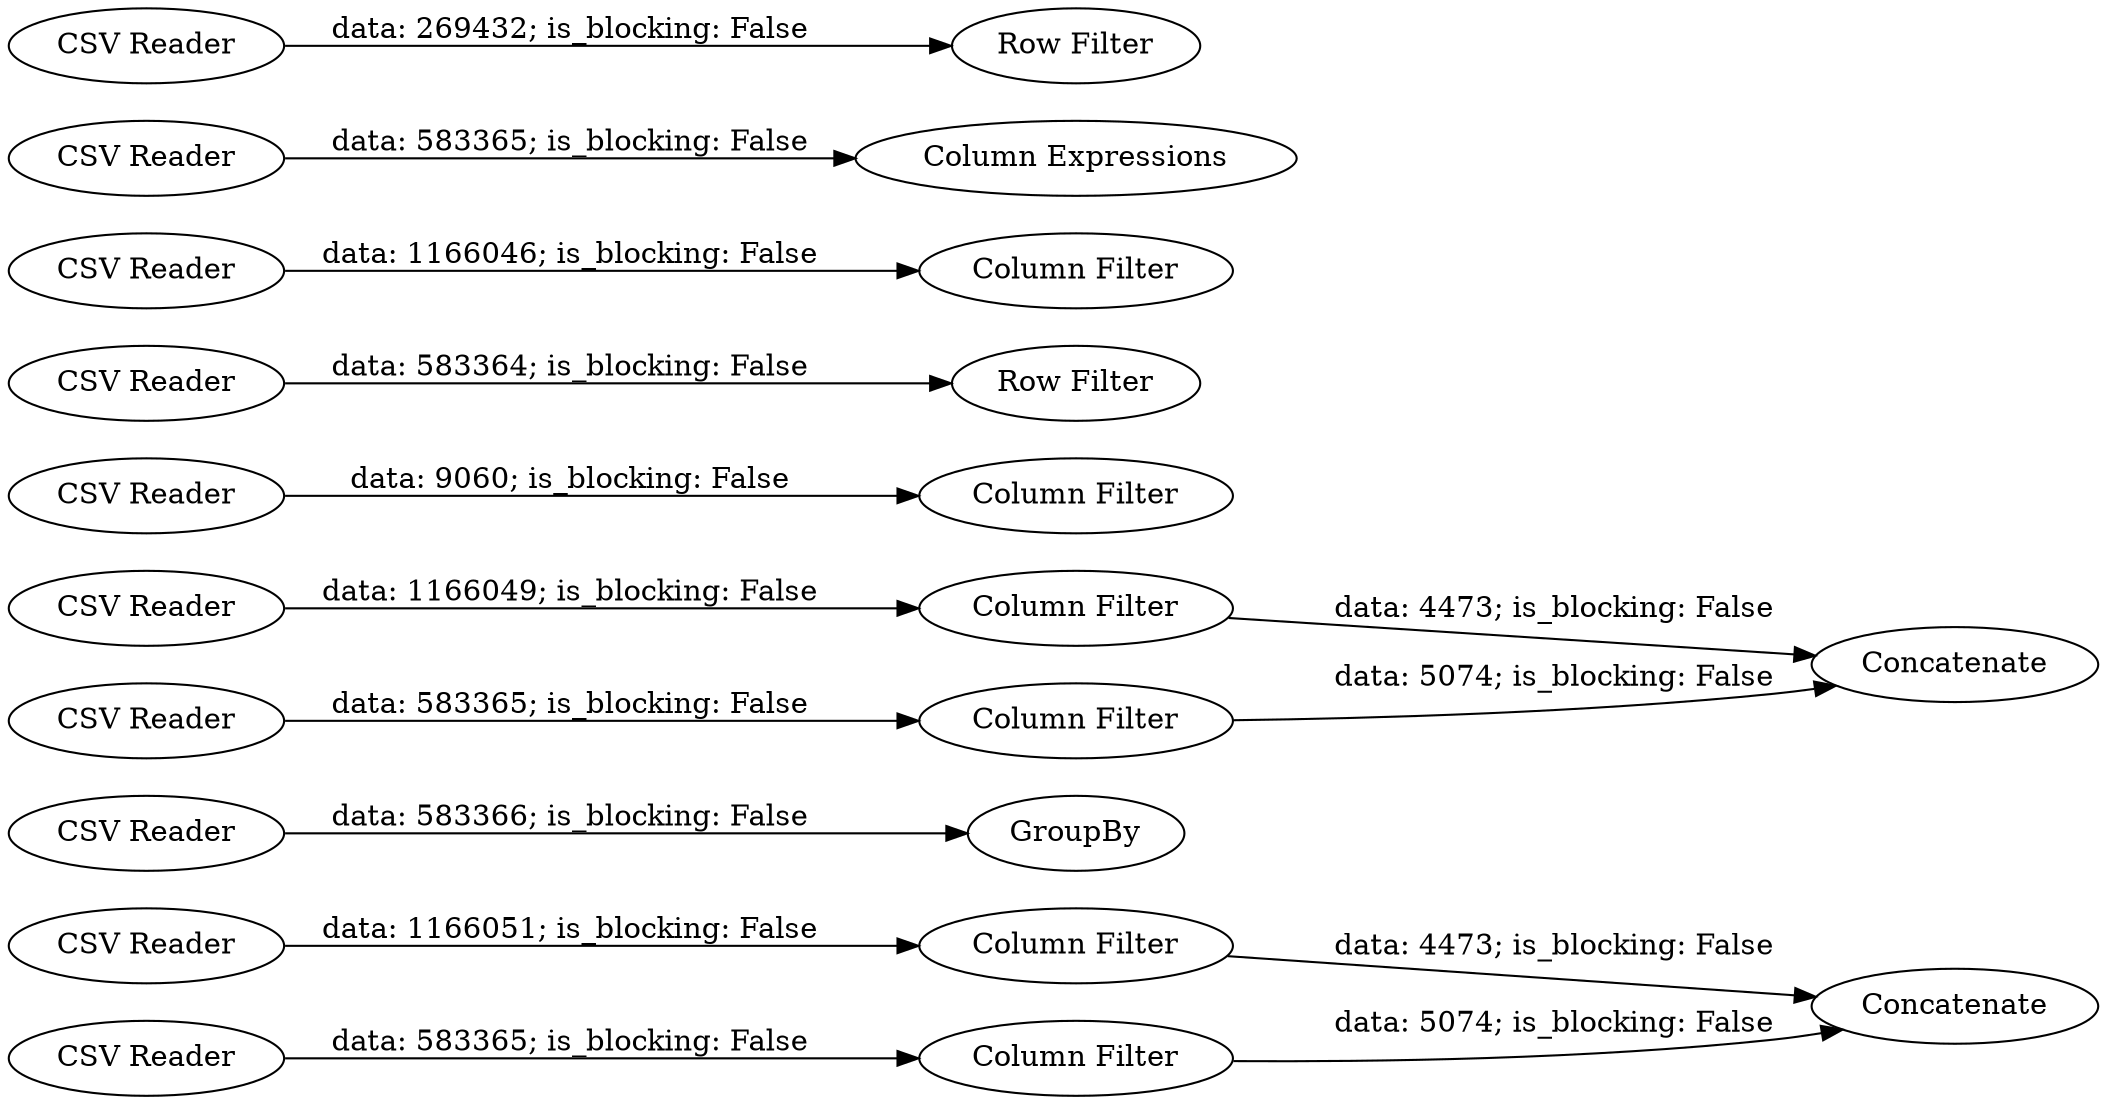 digraph {
	"8575935211557511820_19" [label=Concatenate]
	"8575935211557511820_18" [label=GroupBy]
	"8575935211557511820_20" [label="CSV Reader"]
	"-1230406563430343902_25" [label="Column Filter"]
	"-1230406563430343902_28" [label=Concatenate]
	"8575935211557511820_23" [label="Column Filter"]
	"8575935211557511820_12" [label="Column Filter"]
	"8575935211557511820_6" [label="CSV Reader"]
	"-1230406563430343902_26" [label="CSV Reader"]
	"8575935211557511820_8" [label="CSV Reader"]
	"8575935211557511820_14" [label="Column Expressions"]
	"8575935211557511820_10" [label="Row Filter"]
	"8575935211557511820_7" [label="CSV Reader"]
	"8575935211557511820_22" [label="Column Filter"]
	"8575935211557511820_15" [label="CSV Reader"]
	"8575935211557511820_9" [label="Row Filter"]
	"8575935211557511820_5" [label="CSV Reader"]
	"-1230406563430343902_27" [label="Column Filter"]
	"8575935211557511820_11" [label="Column Filter"]
	"8575935211557511820_16" [label="CSV Reader"]
	"8575935211557511820_21" [label="CSV Reader"]
	"-1230406563430343902_24" [label="CSV Reader"]
	"8575935211557511820_20" -> "8575935211557511820_22" [label="data: 583365; is_blocking: False"]
	"-1230406563430343902_25" -> "-1230406563430343902_28" [label="data: 5074; is_blocking: False"]
	"8575935211557511820_6" -> "8575935211557511820_10" [label="data: 583364; is_blocking: False"]
	"8575935211557511820_16" -> "8575935211557511820_18" [label="data: 583366; is_blocking: False"]
	"8575935211557511820_7" -> "8575935211557511820_12" [label="data: 9060; is_blocking: False"]
	"8575935211557511820_5" -> "8575935211557511820_9" [label="data: 269432; is_blocking: False"]
	"8575935211557511820_22" -> "8575935211557511820_19" [label="data: 5074; is_blocking: False"]
	"8575935211557511820_23" -> "8575935211557511820_19" [label="data: 4473; is_blocking: False"]
	"8575935211557511820_8" -> "8575935211557511820_11" [label="data: 1166046; is_blocking: False"]
	"-1230406563430343902_26" -> "-1230406563430343902_27" [label="data: 1166049; is_blocking: False"]
	"-1230406563430343902_24" -> "-1230406563430343902_25" [label="data: 583365; is_blocking: False"]
	"8575935211557511820_15" -> "8575935211557511820_14" [label="data: 583365; is_blocking: False"]
	"-1230406563430343902_27" -> "-1230406563430343902_28" [label="data: 4473; is_blocking: False"]
	"8575935211557511820_21" -> "8575935211557511820_23" [label="data: 1166051; is_blocking: False"]
	rankdir=LR
}
